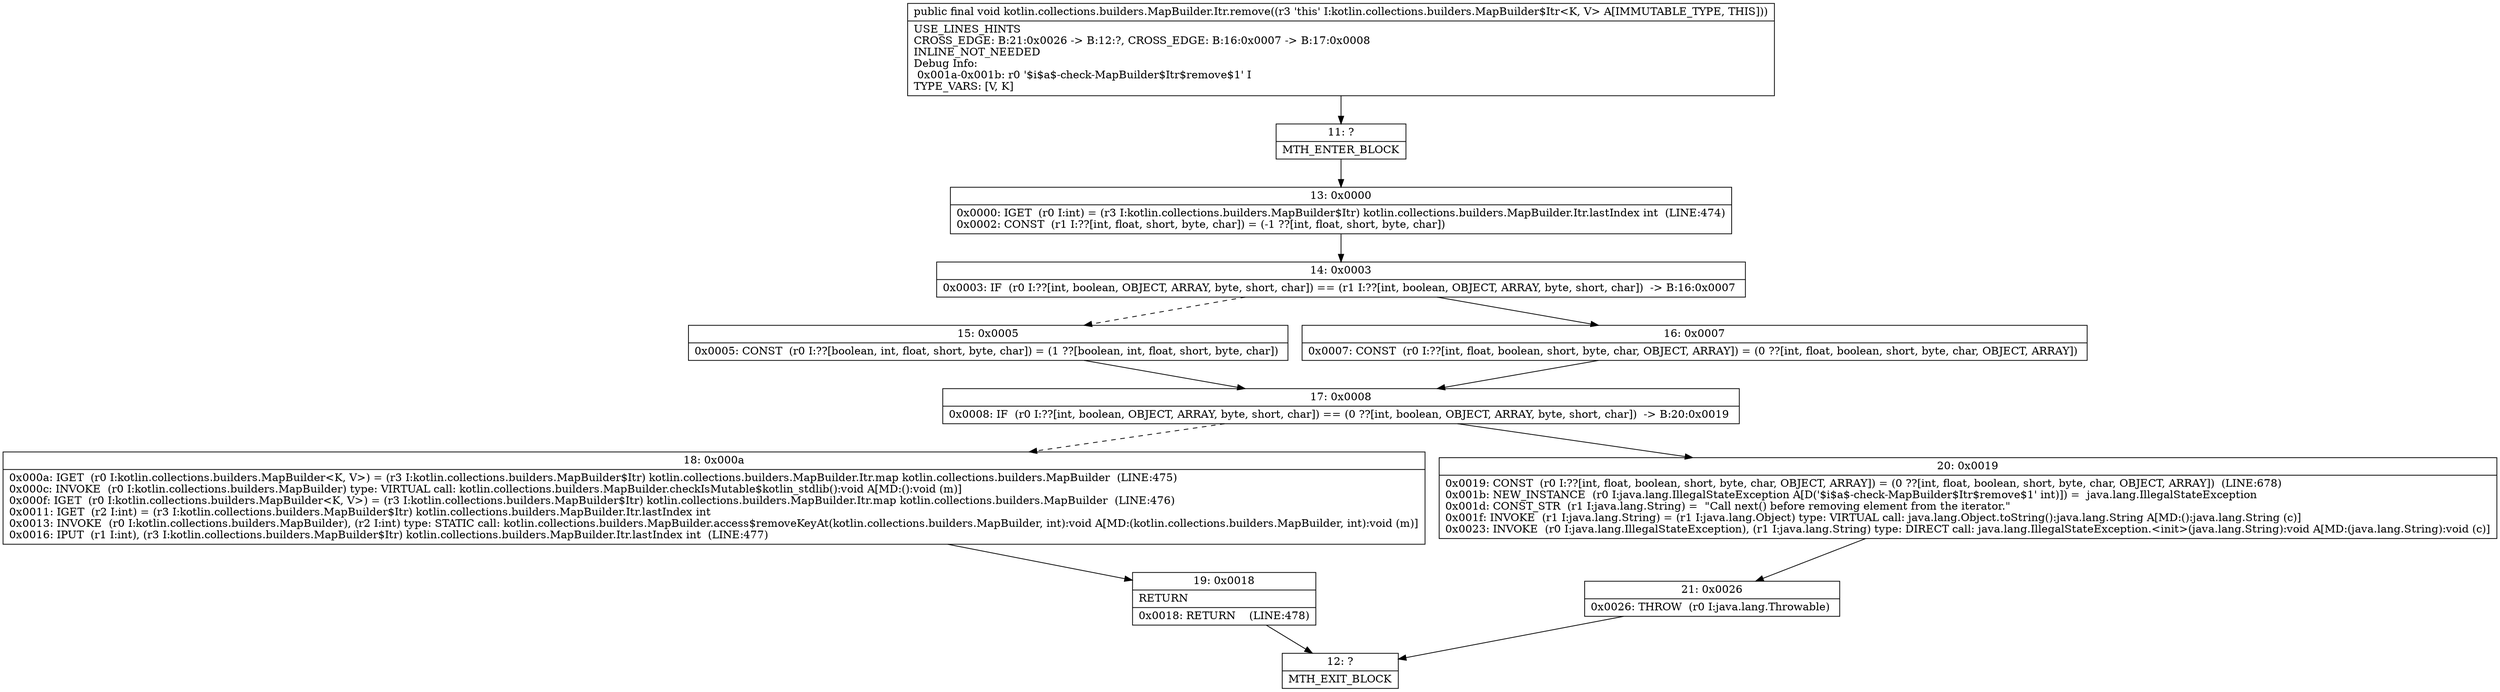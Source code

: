 digraph "CFG forkotlin.collections.builders.MapBuilder.Itr.remove()V" {
Node_11 [shape=record,label="{11\:\ ?|MTH_ENTER_BLOCK\l}"];
Node_13 [shape=record,label="{13\:\ 0x0000|0x0000: IGET  (r0 I:int) = (r3 I:kotlin.collections.builders.MapBuilder$Itr) kotlin.collections.builders.MapBuilder.Itr.lastIndex int  (LINE:474)\l0x0002: CONST  (r1 I:??[int, float, short, byte, char]) = (\-1 ??[int, float, short, byte, char]) \l}"];
Node_14 [shape=record,label="{14\:\ 0x0003|0x0003: IF  (r0 I:??[int, boolean, OBJECT, ARRAY, byte, short, char]) == (r1 I:??[int, boolean, OBJECT, ARRAY, byte, short, char])  \-\> B:16:0x0007 \l}"];
Node_15 [shape=record,label="{15\:\ 0x0005|0x0005: CONST  (r0 I:??[boolean, int, float, short, byte, char]) = (1 ??[boolean, int, float, short, byte, char]) \l}"];
Node_17 [shape=record,label="{17\:\ 0x0008|0x0008: IF  (r0 I:??[int, boolean, OBJECT, ARRAY, byte, short, char]) == (0 ??[int, boolean, OBJECT, ARRAY, byte, short, char])  \-\> B:20:0x0019 \l}"];
Node_18 [shape=record,label="{18\:\ 0x000a|0x000a: IGET  (r0 I:kotlin.collections.builders.MapBuilder\<K, V\>) = (r3 I:kotlin.collections.builders.MapBuilder$Itr) kotlin.collections.builders.MapBuilder.Itr.map kotlin.collections.builders.MapBuilder  (LINE:475)\l0x000c: INVOKE  (r0 I:kotlin.collections.builders.MapBuilder) type: VIRTUAL call: kotlin.collections.builders.MapBuilder.checkIsMutable$kotlin_stdlib():void A[MD:():void (m)]\l0x000f: IGET  (r0 I:kotlin.collections.builders.MapBuilder\<K, V\>) = (r3 I:kotlin.collections.builders.MapBuilder$Itr) kotlin.collections.builders.MapBuilder.Itr.map kotlin.collections.builders.MapBuilder  (LINE:476)\l0x0011: IGET  (r2 I:int) = (r3 I:kotlin.collections.builders.MapBuilder$Itr) kotlin.collections.builders.MapBuilder.Itr.lastIndex int \l0x0013: INVOKE  (r0 I:kotlin.collections.builders.MapBuilder), (r2 I:int) type: STATIC call: kotlin.collections.builders.MapBuilder.access$removeKeyAt(kotlin.collections.builders.MapBuilder, int):void A[MD:(kotlin.collections.builders.MapBuilder, int):void (m)]\l0x0016: IPUT  (r1 I:int), (r3 I:kotlin.collections.builders.MapBuilder$Itr) kotlin.collections.builders.MapBuilder.Itr.lastIndex int  (LINE:477)\l}"];
Node_19 [shape=record,label="{19\:\ 0x0018|RETURN\l|0x0018: RETURN    (LINE:478)\l}"];
Node_12 [shape=record,label="{12\:\ ?|MTH_EXIT_BLOCK\l}"];
Node_20 [shape=record,label="{20\:\ 0x0019|0x0019: CONST  (r0 I:??[int, float, boolean, short, byte, char, OBJECT, ARRAY]) = (0 ??[int, float, boolean, short, byte, char, OBJECT, ARRAY])  (LINE:678)\l0x001b: NEW_INSTANCE  (r0 I:java.lang.IllegalStateException A[D('$i$a$\-check\-MapBuilder$Itr$remove$1' int)]) =  java.lang.IllegalStateException \l0x001d: CONST_STR  (r1 I:java.lang.String) =  \"Call next() before removing element from the iterator.\" \l0x001f: INVOKE  (r1 I:java.lang.String) = (r1 I:java.lang.Object) type: VIRTUAL call: java.lang.Object.toString():java.lang.String A[MD:():java.lang.String (c)]\l0x0023: INVOKE  (r0 I:java.lang.IllegalStateException), (r1 I:java.lang.String) type: DIRECT call: java.lang.IllegalStateException.\<init\>(java.lang.String):void A[MD:(java.lang.String):void (c)]\l}"];
Node_21 [shape=record,label="{21\:\ 0x0026|0x0026: THROW  (r0 I:java.lang.Throwable) \l}"];
Node_16 [shape=record,label="{16\:\ 0x0007|0x0007: CONST  (r0 I:??[int, float, boolean, short, byte, char, OBJECT, ARRAY]) = (0 ??[int, float, boolean, short, byte, char, OBJECT, ARRAY]) \l}"];
MethodNode[shape=record,label="{public final void kotlin.collections.builders.MapBuilder.Itr.remove((r3 'this' I:kotlin.collections.builders.MapBuilder$Itr\<K, V\> A[IMMUTABLE_TYPE, THIS]))  | USE_LINES_HINTS\lCROSS_EDGE: B:21:0x0026 \-\> B:12:?, CROSS_EDGE: B:16:0x0007 \-\> B:17:0x0008\lINLINE_NOT_NEEDED\lDebug Info:\l  0x001a\-0x001b: r0 '$i$a$\-check\-MapBuilder$Itr$remove$1' I\lTYPE_VARS: [V, K]\l}"];
MethodNode -> Node_11;Node_11 -> Node_13;
Node_13 -> Node_14;
Node_14 -> Node_15[style=dashed];
Node_14 -> Node_16;
Node_15 -> Node_17;
Node_17 -> Node_18[style=dashed];
Node_17 -> Node_20;
Node_18 -> Node_19;
Node_19 -> Node_12;
Node_20 -> Node_21;
Node_21 -> Node_12;
Node_16 -> Node_17;
}

